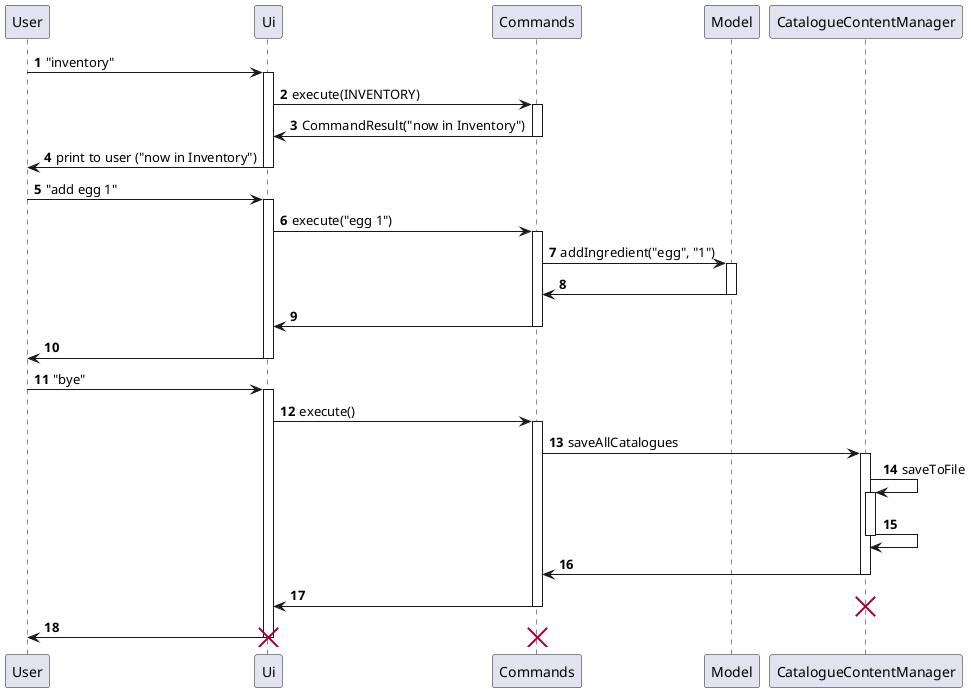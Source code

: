 @startuml
'https://plantuml.com/sequence-diagram

autonumber

User -> Ui: "inventory"
activate Ui
Ui -> Commands: execute(INVENTORY)
activate Commands
Commands -> Ui: CommandResult("now in Inventory")
deactivate Commands
Ui -> User: print to user ("now in Inventory")
deactivate Ui

User -> Ui: "add egg 1"
activate Ui
Ui -> Commands: execute("egg 1")
activate Commands
Commands -> Model : addIngredient("egg", "1")
activate Model
Model -> Commands
deactivate Model
Commands -> Ui
deactivate Commands
Ui -> User
deactivate Ui

User -> Ui: "bye"
activate Ui
Ui -> Commands: execute()
activate Commands
Commands -> CatalogueContentManager: saveAllCatalogues
activate CatalogueContentManager
CatalogueContentManager -> CatalogueContentManager: saveToFile
activate CatalogueContentManager
CatalogueContentManager -> CatalogueContentManager
deactivate CatalogueContentManager
CatalogueContentManager -> Commands

deactivate CatalogueContentManager
Commands -> Ui

destroy CatalogueContentManager

deactivate Commands
Ui -> User
destroy Commands
deactivate Ui

destroy Ui



@enduml